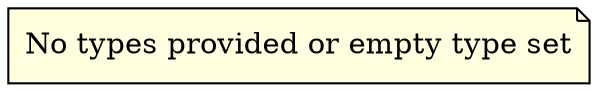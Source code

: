 digraph ArchitectureDependencies {
  rankdir=TB;
  node [shape=box, style=filled, fillcolor=lightblue];
  note [label="No types provided or empty type set", shape=note, fillcolor=lightyellow];
}
